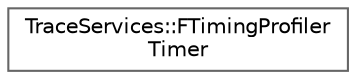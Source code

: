 digraph "Graphical Class Hierarchy"
{
 // INTERACTIVE_SVG=YES
 // LATEX_PDF_SIZE
  bgcolor="transparent";
  edge [fontname=Helvetica,fontsize=10,labelfontname=Helvetica,labelfontsize=10];
  node [fontname=Helvetica,fontsize=10,shape=box,height=0.2,width=0.4];
  rankdir="LR";
  Node0 [id="Node000000",label="TraceServices::FTimingProfiler\lTimer",height=0.2,width=0.4,color="grey40", fillcolor="white", style="filled",URL="$db/de5/structTraceServices_1_1FTimingProfilerTimer.html",tooltip=" "];
}
